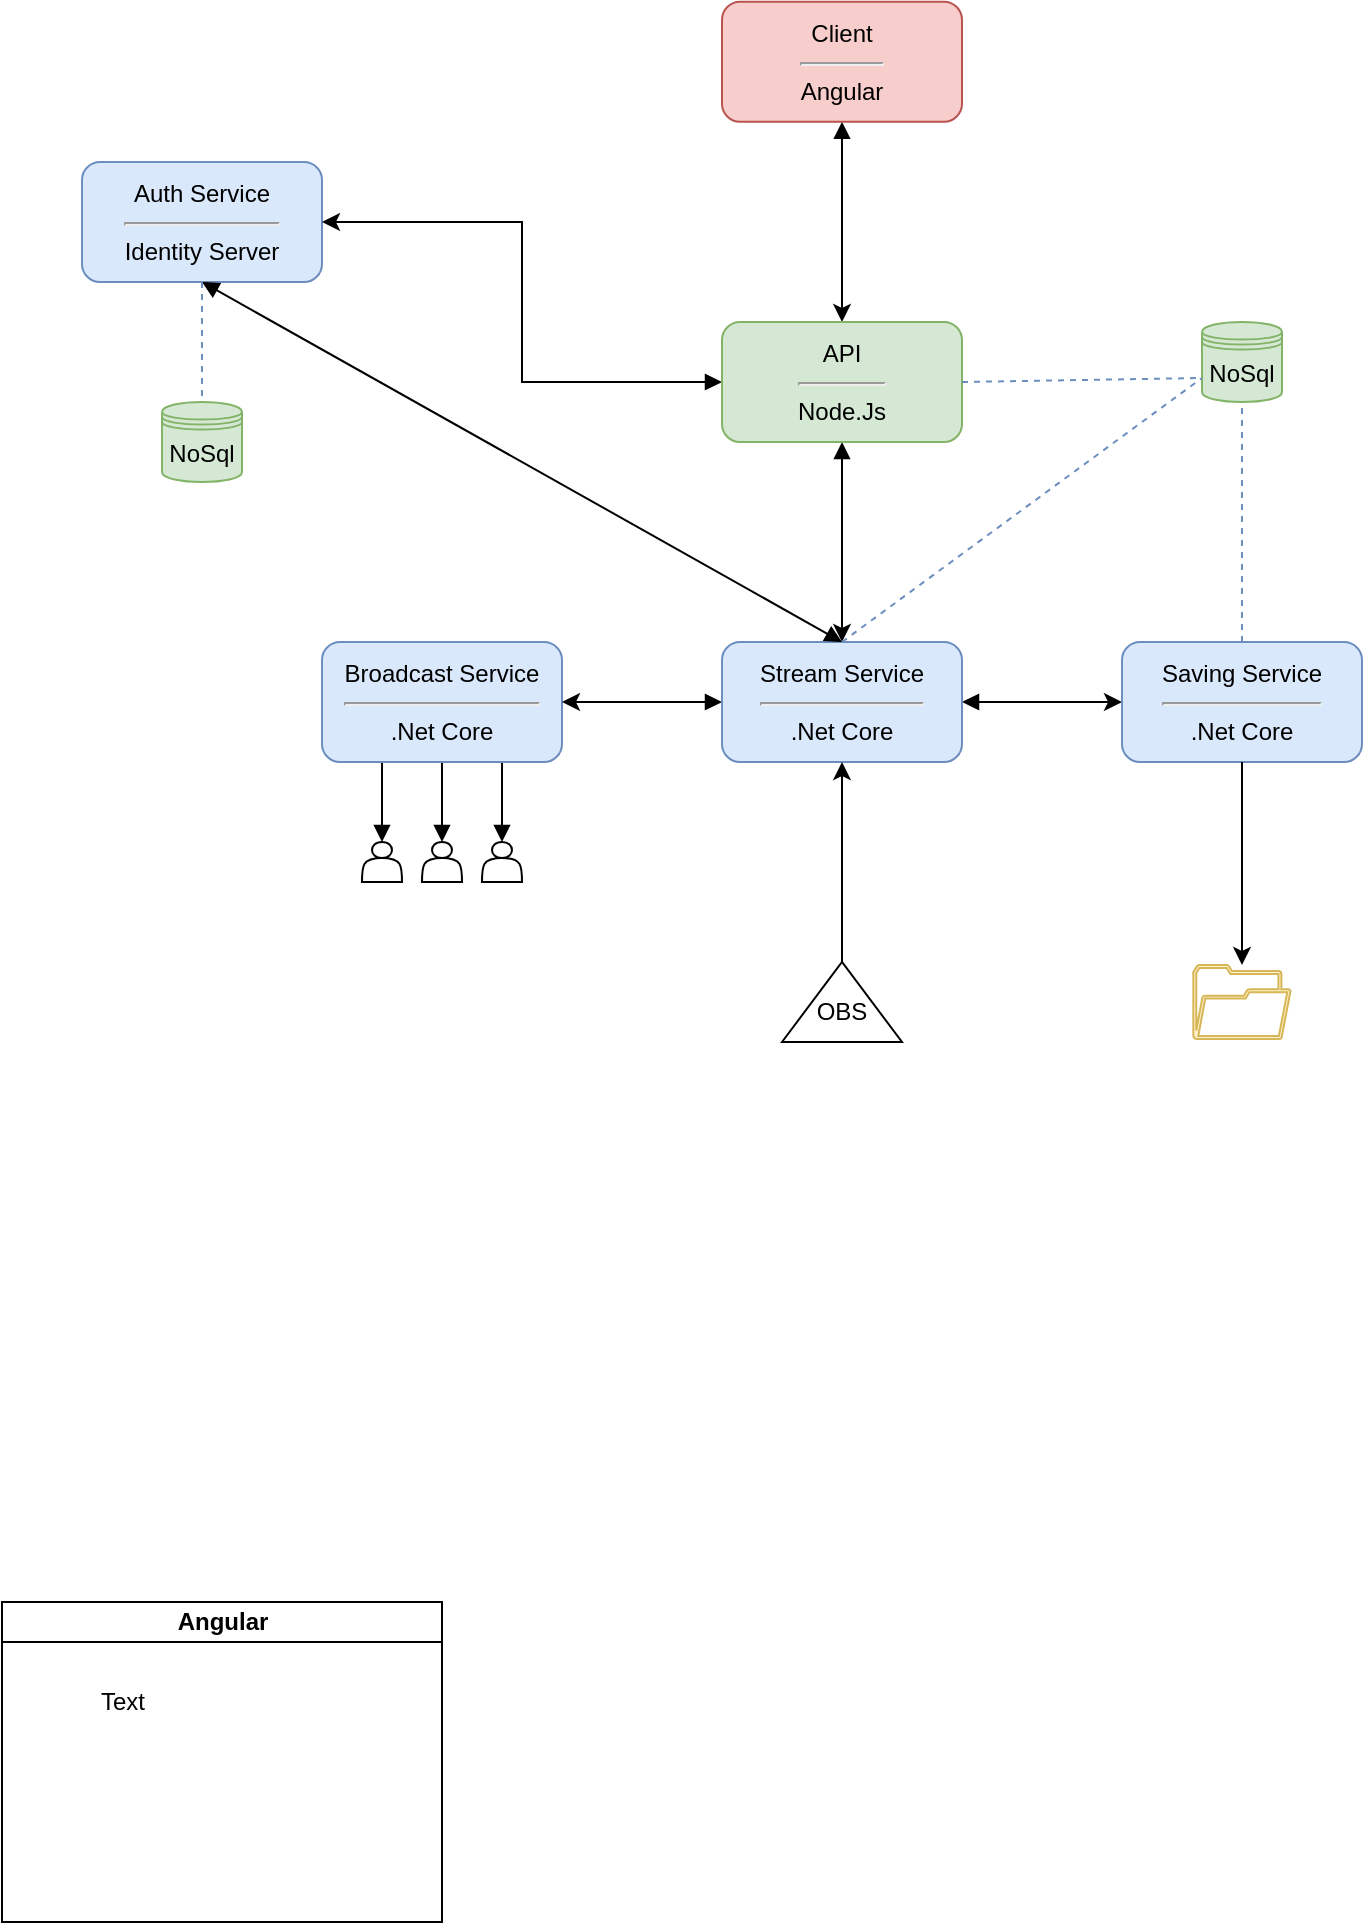 <mxfile version="12.6.5" type="github"><diagram id="C5RBs43oDa-KdzZeNtuy" name="Page-1"><mxGraphModel dx="1185" dy="661" grid="1" gridSize="10" guides="1" tooltips="1" connect="1" arrows="1" fold="1" page="1" pageScale="1" pageWidth="827" pageHeight="1169" math="0" shadow="0"><root><mxCell id="WIyWlLk6GJQsqaUBKTNV-0"/><mxCell id="WIyWlLk6GJQsqaUBKTNV-1" parent="WIyWlLk6GJQsqaUBKTNV-0"/><mxCell id="aqIgBvP09V5Zi4Zddc6w-17" value="" style="edgeStyle=orthogonalEdgeStyle;rounded=0;orthogonalLoop=1;jettySize=auto;html=1;entryX=0.5;entryY=0;entryDx=0;entryDy=0;horizontal=1;startArrow=block;startFill=1;" edge="1" parent="WIyWlLk6GJQsqaUBKTNV-1" source="aqIgBvP09V5Zi4Zddc6w-0" target="aqIgBvP09V5Zi4Zddc6w-2"><mxGeometry relative="1" as="geometry"><mxPoint x="420" y="179.9" as="targetPoint"/></mxGeometry></mxCell><mxCell id="aqIgBvP09V5Zi4Zddc6w-0" value="Client&lt;hr&gt;Angular" style="rounded=1;whiteSpace=wrap;html=1;flipH=0;fillColor=#f8cecc;strokeColor=#b85450;" vertex="1" parent="WIyWlLk6GJQsqaUBKTNV-1"><mxGeometry x="360" y="39.9" width="120" height="60" as="geometry"/></mxCell><mxCell id="aqIgBvP09V5Zi4Zddc6w-1" value="Auth Service&lt;hr&gt;Identity Server" style="rounded=1;whiteSpace=wrap;html=1;flipH=0;fillColor=#dae8fc;strokeColor=#6c8ebf;" vertex="1" parent="WIyWlLk6GJQsqaUBKTNV-1"><mxGeometry x="40" y="120" width="120" height="60" as="geometry"/></mxCell><mxCell id="aqIgBvP09V5Zi4Zddc6w-18" value="" style="edgeStyle=orthogonalEdgeStyle;rounded=0;orthogonalLoop=1;jettySize=auto;html=1;startArrow=block;startFill=1;entryX=0.5;entryY=0;entryDx=0;entryDy=0;" edge="1" parent="WIyWlLk6GJQsqaUBKTNV-1" source="aqIgBvP09V5Zi4Zddc6w-2" target="aqIgBvP09V5Zi4Zddc6w-6"><mxGeometry relative="1" as="geometry"><mxPoint x="420" y="340" as="targetPoint"/></mxGeometry></mxCell><mxCell id="aqIgBvP09V5Zi4Zddc6w-21" value="" style="edgeStyle=orthogonalEdgeStyle;rounded=0;orthogonalLoop=1;jettySize=auto;html=1;startArrow=block;startFill=1;entryX=1;entryY=0.5;entryDx=0;entryDy=0;" edge="1" parent="WIyWlLk6GJQsqaUBKTNV-1" source="aqIgBvP09V5Zi4Zddc6w-2" target="aqIgBvP09V5Zi4Zddc6w-1"><mxGeometry relative="1" as="geometry"><mxPoint x="280" y="230" as="targetPoint"/></mxGeometry></mxCell><mxCell id="aqIgBvP09V5Zi4Zddc6w-2" value="API&lt;hr&gt;Node.Js&lt;br&gt;" style="rounded=1;whiteSpace=wrap;html=1;flipH=0;fillColor=#d5e8d4;strokeColor=#82b366;" vertex="1" parent="WIyWlLk6GJQsqaUBKTNV-1"><mxGeometry x="360" y="200" width="120" height="60" as="geometry"/></mxCell><mxCell id="aqIgBvP09V5Zi4Zddc6w-37" value="" style="edgeStyle=orthogonalEdgeStyle;rounded=0;orthogonalLoop=1;jettySize=auto;html=1;startArrow=none;startFill=0;endArrow=block;endFill=1;entryX=0.5;entryY=0;entryDx=0;entryDy=0;exitX=0.75;exitY=1;exitDx=0;exitDy=0;" edge="1" parent="WIyWlLk6GJQsqaUBKTNV-1" source="aqIgBvP09V5Zi4Zddc6w-4" target="aqIgBvP09V5Zi4Zddc6w-33"><mxGeometry relative="1" as="geometry"><mxPoint x="220" y="500" as="targetPoint"/></mxGeometry></mxCell><mxCell id="aqIgBvP09V5Zi4Zddc6w-39" value="" style="edgeStyle=orthogonalEdgeStyle;rounded=0;orthogonalLoop=1;jettySize=auto;html=1;startArrow=none;startFill=0;endArrow=block;endFill=1;exitX=0.25;exitY=1;exitDx=0;exitDy=0;" edge="1" parent="WIyWlLk6GJQsqaUBKTNV-1" source="aqIgBvP09V5Zi4Zddc6w-4" target="aqIgBvP09V5Zi4Zddc6w-29"><mxGeometry relative="1" as="geometry"><mxPoint x="220" y="500" as="targetPoint"/></mxGeometry></mxCell><mxCell id="aqIgBvP09V5Zi4Zddc6w-40" value="" style="edgeStyle=orthogonalEdgeStyle;rounded=0;orthogonalLoop=1;jettySize=auto;html=1;startArrow=none;startFill=0;endArrow=block;endFill=1;entryX=0.5;entryY=0;entryDx=0;entryDy=0;" edge="1" parent="WIyWlLk6GJQsqaUBKTNV-1" source="aqIgBvP09V5Zi4Zddc6w-4" target="aqIgBvP09V5Zi4Zddc6w-31"><mxGeometry relative="1" as="geometry"><mxPoint x="220" y="500" as="targetPoint"/></mxGeometry></mxCell><mxCell id="aqIgBvP09V5Zi4Zddc6w-4" value="Broadcast Service&lt;hr&gt;.Net Core" style="rounded=1;whiteSpace=wrap;html=1;flipH=0;fillColor=#dae8fc;strokeColor=#6c8ebf;" vertex="1" parent="WIyWlLk6GJQsqaUBKTNV-1"><mxGeometry x="160" y="360" width="120" height="60" as="geometry"/></mxCell><mxCell id="aqIgBvP09V5Zi4Zddc6w-19" value="" style="edgeStyle=orthogonalEdgeStyle;rounded=0;orthogonalLoop=1;jettySize=auto;html=1;startArrow=block;startFill=1;" edge="1" parent="WIyWlLk6GJQsqaUBKTNV-1" source="aqIgBvP09V5Zi4Zddc6w-6" target="aqIgBvP09V5Zi4Zddc6w-4"><mxGeometry relative="1" as="geometry"/></mxCell><mxCell id="aqIgBvP09V5Zi4Zddc6w-20" value="" style="edgeStyle=orthogonalEdgeStyle;rounded=0;orthogonalLoop=1;jettySize=auto;html=1;startArrow=block;startFill=1;" edge="1" parent="WIyWlLk6GJQsqaUBKTNV-1" source="aqIgBvP09V5Zi4Zddc6w-6" target="aqIgBvP09V5Zi4Zddc6w-7"><mxGeometry relative="1" as="geometry"/></mxCell><mxCell id="aqIgBvP09V5Zi4Zddc6w-6" value="Stream Service&lt;hr&gt;.Net Core" style="rounded=1;whiteSpace=wrap;html=1;flipH=0;fillColor=#dae8fc;strokeColor=#6c8ebf;" vertex="1" parent="WIyWlLk6GJQsqaUBKTNV-1"><mxGeometry x="360" y="360" width="120" height="60" as="geometry"/></mxCell><mxCell id="aqIgBvP09V5Zi4Zddc6w-7" value="Saving Service&lt;hr&gt;.Net Core" style="rounded=1;whiteSpace=wrap;html=1;flipH=0;fillColor=#dae8fc;strokeColor=#6c8ebf;" vertex="1" parent="WIyWlLk6GJQsqaUBKTNV-1"><mxGeometry x="560" y="360" width="120" height="60" as="geometry"/></mxCell><mxCell id="aqIgBvP09V5Zi4Zddc6w-8" value="NoSql" style="shape=datastore;whiteSpace=wrap;html=1;fillColor=#d5e8d4;strokeColor=#82b366;" vertex="1" parent="WIyWlLk6GJQsqaUBKTNV-1"><mxGeometry x="600" y="200" width="40" height="40" as="geometry"/></mxCell><mxCell id="aqIgBvP09V5Zi4Zddc6w-9" value="NoSql" style="shape=datastore;whiteSpace=wrap;html=1;fillColor=#d5e8d4;strokeColor=#82b366;" vertex="1" parent="WIyWlLk6GJQsqaUBKTNV-1"><mxGeometry x="80" y="240" width="40" height="40" as="geometry"/></mxCell><mxCell id="aqIgBvP09V5Zi4Zddc6w-13" value="" style="triangle;whiteSpace=wrap;html=1;labelBackgroundColor=none;align=center;rotation=-90;" vertex="1" parent="WIyWlLk6GJQsqaUBKTNV-1"><mxGeometry x="400" y="510" width="40" height="60" as="geometry"/></mxCell><mxCell id="aqIgBvP09V5Zi4Zddc6w-14" value="OBS" style="text;html=1;strokeColor=none;fillColor=none;align=center;verticalAlign=middle;whiteSpace=wrap;rounded=0;labelBackgroundColor=none;" vertex="1" parent="WIyWlLk6GJQsqaUBKTNV-1"><mxGeometry x="405" y="540" width="30" height="10" as="geometry"/></mxCell><mxCell id="aqIgBvP09V5Zi4Zddc6w-22" value="" style="endArrow=none;dashed=1;html=1;entryX=0;entryY=0.7;entryDx=0;entryDy=0;fillColor=#dae8fc;strokeColor=#6c8ebf;" edge="1" parent="WIyWlLk6GJQsqaUBKTNV-1" target="aqIgBvP09V5Zi4Zddc6w-8"><mxGeometry width="50" height="50" relative="1" as="geometry"><mxPoint x="480" y="230" as="sourcePoint"/><mxPoint x="530" y="180" as="targetPoint"/></mxGeometry></mxCell><mxCell id="aqIgBvP09V5Zi4Zddc6w-23" value="" style="endArrow=none;dashed=1;html=1;exitX=0.5;exitY=0;exitDx=0;exitDy=0;entryX=0;entryY=0.7;entryDx=0;entryDy=0;fillColor=#dae8fc;strokeColor=#6c8ebf;" edge="1" parent="WIyWlLk6GJQsqaUBKTNV-1" source="aqIgBvP09V5Zi4Zddc6w-6" target="aqIgBvP09V5Zi4Zddc6w-8"><mxGeometry width="50" height="50" relative="1" as="geometry"><mxPoint x="480" y="360" as="sourcePoint"/><mxPoint x="530" y="310" as="targetPoint"/></mxGeometry></mxCell><mxCell id="aqIgBvP09V5Zi4Zddc6w-24" value="" style="endArrow=none;dashed=1;html=1;entryX=0.5;entryY=1;entryDx=0;entryDy=0;fillColor=#dae8fc;strokeColor=#6c8ebf;" edge="1" parent="WIyWlLk6GJQsqaUBKTNV-1" target="aqIgBvP09V5Zi4Zddc6w-8"><mxGeometry width="50" height="50" relative="1" as="geometry"><mxPoint x="620" y="360" as="sourcePoint"/><mxPoint x="670" y="310" as="targetPoint"/></mxGeometry></mxCell><mxCell id="aqIgBvP09V5Zi4Zddc6w-25" value="" style="endArrow=block;html=1;entryX=0.5;entryY=0;entryDx=0;entryDy=0;exitX=0.5;exitY=1;exitDx=0;exitDy=0;startArrow=block;startFill=1;endFill=1;" edge="1" parent="WIyWlLk6GJQsqaUBKTNV-1" source="aqIgBvP09V5Zi4Zddc6w-1" target="aqIgBvP09V5Zi4Zddc6w-6"><mxGeometry width="50" height="50" relative="1" as="geometry"><mxPoint x="170" y="150" as="sourcePoint"/><mxPoint x="400" y="300" as="targetPoint"/><Array as="points"/></mxGeometry></mxCell><mxCell id="aqIgBvP09V5Zi4Zddc6w-26" value="" style="endArrow=none;dashed=1;html=1;exitX=0.5;exitY=1;exitDx=0;exitDy=0;entryX=0.5;entryY=0;entryDx=0;entryDy=0;fillColor=#dae8fc;strokeColor=#6c8ebf;" edge="1" parent="WIyWlLk6GJQsqaUBKTNV-1" source="aqIgBvP09V5Zi4Zddc6w-1" target="aqIgBvP09V5Zi4Zddc6w-9"><mxGeometry width="50" height="50" relative="1" as="geometry"><mxPoint x="50" y="290" as="sourcePoint"/><mxPoint x="100" y="240" as="targetPoint"/></mxGeometry></mxCell><mxCell id="aqIgBvP09V5Zi4Zddc6w-28" value="" style="endArrow=classic;html=1;entryX=0.5;entryY=1;entryDx=0;entryDy=0;exitX=1;exitY=0.5;exitDx=0;exitDy=0;" edge="1" parent="WIyWlLk6GJQsqaUBKTNV-1" source="aqIgBvP09V5Zi4Zddc6w-13" target="aqIgBvP09V5Zi4Zddc6w-6"><mxGeometry width="50" height="50" relative="1" as="geometry"><mxPoint x="330" y="500" as="sourcePoint"/><mxPoint x="380" y="450" as="targetPoint"/></mxGeometry></mxCell><mxCell id="aqIgBvP09V5Zi4Zddc6w-29" value="" style="shape=actor;whiteSpace=wrap;html=1;labelBackgroundColor=none;align=center;" vertex="1" parent="WIyWlLk6GJQsqaUBKTNV-1"><mxGeometry x="180" y="460" width="20" height="20" as="geometry"/></mxCell><mxCell id="aqIgBvP09V5Zi4Zddc6w-31" value="" style="shape=actor;whiteSpace=wrap;html=1;labelBackgroundColor=none;align=center;" vertex="1" parent="WIyWlLk6GJQsqaUBKTNV-1"><mxGeometry x="210" y="460" width="20" height="20" as="geometry"/></mxCell><mxCell id="aqIgBvP09V5Zi4Zddc6w-33" value="" style="shape=actor;whiteSpace=wrap;html=1;labelBackgroundColor=none;align=center;" vertex="1" parent="WIyWlLk6GJQsqaUBKTNV-1"><mxGeometry x="240" y="460" width="20" height="20" as="geometry"/></mxCell><mxCell id="aqIgBvP09V5Zi4Zddc6w-34" value="" style="pointerEvents=1;shadow=0;dashed=0;html=1;strokeColor=#d6b656;fillColor=#fff2cc;aspect=fixed;labelPosition=center;verticalLabelPosition=bottom;verticalAlign=top;align=center;outlineConnect=0;shape=mxgraph.vvd.folder;labelBackgroundColor=none;" vertex="1" parent="WIyWlLk6GJQsqaUBKTNV-1"><mxGeometry x="595.66" y="521.5" width="48.69" height="37" as="geometry"/></mxCell><mxCell id="aqIgBvP09V5Zi4Zddc6w-36" value="" style="endArrow=classic;html=1;exitX=0.5;exitY=1;exitDx=0;exitDy=0;" edge="1" parent="WIyWlLk6GJQsqaUBKTNV-1" source="aqIgBvP09V5Zi4Zddc6w-7" target="aqIgBvP09V5Zi4Zddc6w-34"><mxGeometry width="50" height="50" relative="1" as="geometry"><mxPoint x="600" y="495" as="sourcePoint"/><mxPoint x="650" y="445" as="targetPoint"/></mxGeometry></mxCell><mxCell id="aqIgBvP09V5Zi4Zddc6w-41" style="edgeStyle=orthogonalEdgeStyle;rounded=0;orthogonalLoop=1;jettySize=auto;html=1;exitX=0.5;exitY=1;exitDx=0;exitDy=0;startArrow=none;startFill=0;endArrow=block;endFill=1;" edge="1" parent="WIyWlLk6GJQsqaUBKTNV-1" source="aqIgBvP09V5Zi4Zddc6w-29" target="aqIgBvP09V5Zi4Zddc6w-29"><mxGeometry relative="1" as="geometry"/></mxCell><mxCell id="aqIgBvP09V5Zi4Zddc6w-58" value="Angular" style="swimlane;html=1;startSize=20;horizontal=1;containerType=tree;labelBackgroundColor=none;align=center;" vertex="1" parent="WIyWlLk6GJQsqaUBKTNV-1"><mxGeometry y="840" width="220" height="160" as="geometry"/></mxCell><mxCell id="aqIgBvP09V5Zi4Zddc6w-59" value="Text" style="text;html=1;align=center;verticalAlign=middle;resizable=0;points=[];autosize=1;" vertex="1" parent="aqIgBvP09V5Zi4Zddc6w-58"><mxGeometry x="40" y="40" width="40" height="20" as="geometry"/></mxCell></root></mxGraphModel></diagram></mxfile>
